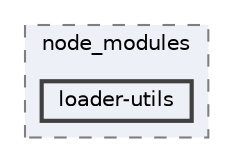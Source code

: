 digraph "pkiclassroomrescheduler/src/main/frontend/node_modules/loader-utils"
{
 // LATEX_PDF_SIZE
  bgcolor="transparent";
  edge [fontname=Helvetica,fontsize=10,labelfontname=Helvetica,labelfontsize=10];
  node [fontname=Helvetica,fontsize=10,shape=box,height=0.2,width=0.4];
  compound=true
  subgraph clusterdir_72953eda66ccb3a2722c28e1c3e6c23b {
    graph [ bgcolor="#edf0f7", pencolor="grey50", label="node_modules", fontname=Helvetica,fontsize=10 style="filled,dashed", URL="dir_72953eda66ccb3a2722c28e1c3e6c23b.html",tooltip=""]
  dir_2ee5b3e9cdf37429c497288b761b9274 [label="loader-utils", fillcolor="#edf0f7", color="grey25", style="filled,bold", URL="dir_2ee5b3e9cdf37429c497288b761b9274.html",tooltip=""];
  }
}
